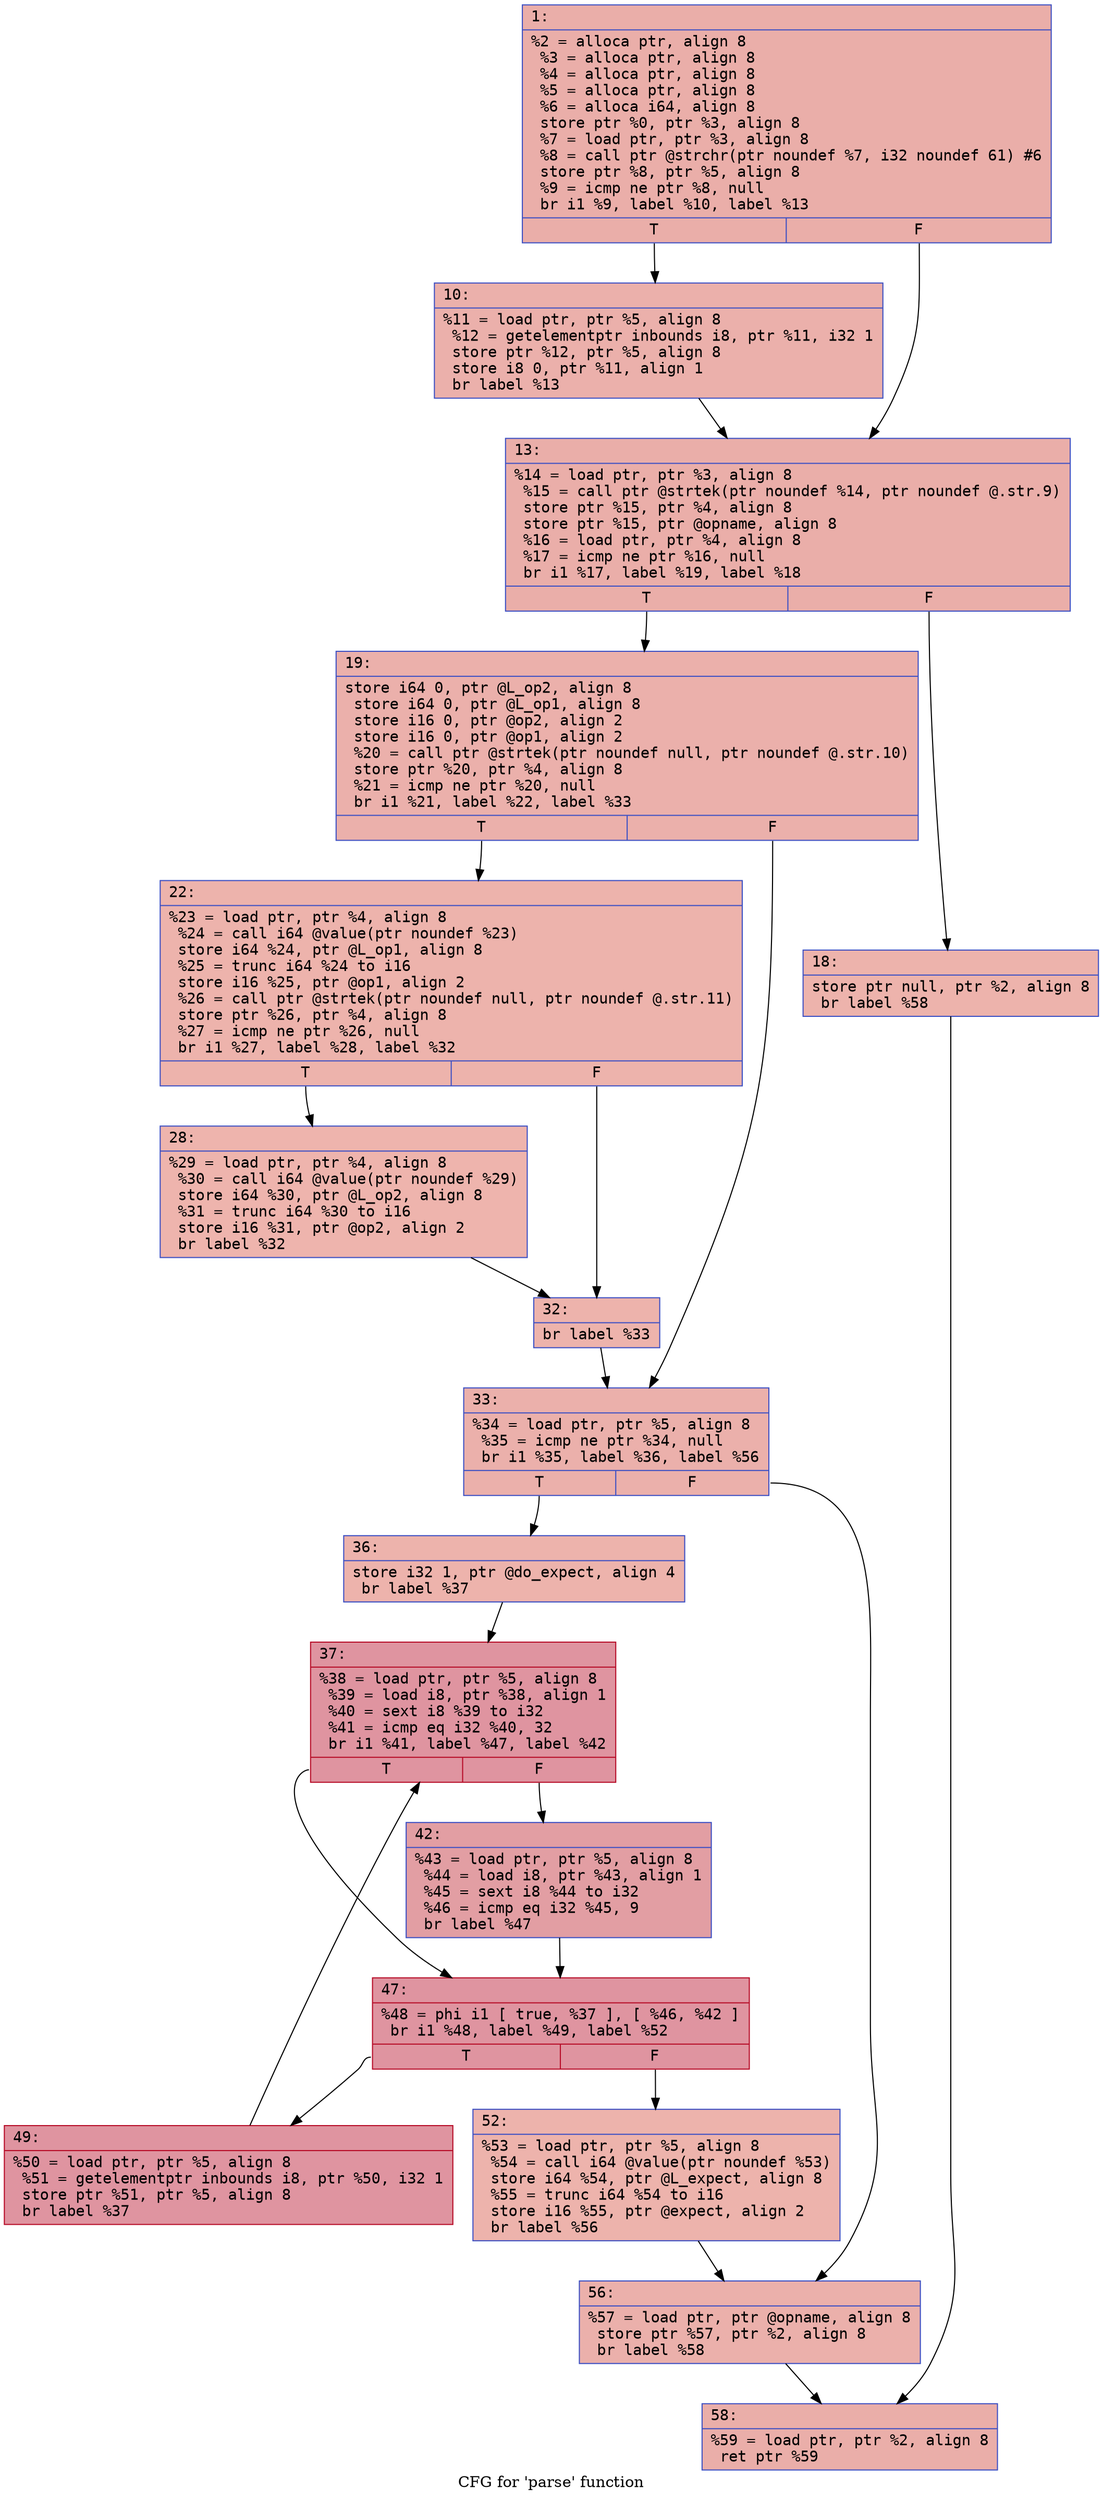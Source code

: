 digraph "CFG for 'parse' function" {
	label="CFG for 'parse' function";

	Node0x600000840910 [shape=record,color="#3d50c3ff", style=filled, fillcolor="#d0473d70" fontname="Courier",label="{1:\l|  %2 = alloca ptr, align 8\l  %3 = alloca ptr, align 8\l  %4 = alloca ptr, align 8\l  %5 = alloca ptr, align 8\l  %6 = alloca i64, align 8\l  store ptr %0, ptr %3, align 8\l  %7 = load ptr, ptr %3, align 8\l  %8 = call ptr @strchr(ptr noundef %7, i32 noundef 61) #6\l  store ptr %8, ptr %5, align 8\l  %9 = icmp ne ptr %8, null\l  br i1 %9, label %10, label %13\l|{<s0>T|<s1>F}}"];
	Node0x600000840910:s0 -> Node0x600000840960[tooltip="1 -> 10\nProbability 62.50%" ];
	Node0x600000840910:s1 -> Node0x6000008409b0[tooltip="1 -> 13\nProbability 37.50%" ];
	Node0x600000840960 [shape=record,color="#3d50c3ff", style=filled, fillcolor="#d24b4070" fontname="Courier",label="{10:\l|  %11 = load ptr, ptr %5, align 8\l  %12 = getelementptr inbounds i8, ptr %11, i32 1\l  store ptr %12, ptr %5, align 8\l  store i8 0, ptr %11, align 1\l  br label %13\l}"];
	Node0x600000840960 -> Node0x6000008409b0[tooltip="10 -> 13\nProbability 100.00%" ];
	Node0x6000008409b0 [shape=record,color="#3d50c3ff", style=filled, fillcolor="#d0473d70" fontname="Courier",label="{13:\l|  %14 = load ptr, ptr %3, align 8\l  %15 = call ptr @strtek(ptr noundef %14, ptr noundef @.str.9)\l  store ptr %15, ptr %4, align 8\l  store ptr %15, ptr @opname, align 8\l  %16 = load ptr, ptr %4, align 8\l  %17 = icmp ne ptr %16, null\l  br i1 %17, label %19, label %18\l|{<s0>T|<s1>F}}"];
	Node0x6000008409b0:s0 -> Node0x600000840a50[tooltip="13 -> 19\nProbability 62.50%" ];
	Node0x6000008409b0:s1 -> Node0x600000840a00[tooltip="13 -> 18\nProbability 37.50%" ];
	Node0x600000840a00 [shape=record,color="#3d50c3ff", style=filled, fillcolor="#d6524470" fontname="Courier",label="{18:\l|  store ptr null, ptr %2, align 8\l  br label %58\l}"];
	Node0x600000840a00 -> Node0x600000840e10[tooltip="18 -> 58\nProbability 100.00%" ];
	Node0x600000840a50 [shape=record,color="#3d50c3ff", style=filled, fillcolor="#d24b4070" fontname="Courier",label="{19:\l|  store i64 0, ptr @L_op2, align 8\l  store i64 0, ptr @L_op1, align 8\l  store i16 0, ptr @op2, align 2\l  store i16 0, ptr @op1, align 2\l  %20 = call ptr @strtek(ptr noundef null, ptr noundef @.str.10)\l  store ptr %20, ptr %4, align 8\l  %21 = icmp ne ptr %20, null\l  br i1 %21, label %22, label %33\l|{<s0>T|<s1>F}}"];
	Node0x600000840a50:s0 -> Node0x600000840aa0[tooltip="19 -> 22\nProbability 62.50%" ];
	Node0x600000840a50:s1 -> Node0x600000840b90[tooltip="19 -> 33\nProbability 37.50%" ];
	Node0x600000840aa0 [shape=record,color="#3d50c3ff", style=filled, fillcolor="#d6524470" fontname="Courier",label="{22:\l|  %23 = load ptr, ptr %4, align 8\l  %24 = call i64 @value(ptr noundef %23)\l  store i64 %24, ptr @L_op1, align 8\l  %25 = trunc i64 %24 to i16\l  store i16 %25, ptr @op1, align 2\l  %26 = call ptr @strtek(ptr noundef null, ptr noundef @.str.11)\l  store ptr %26, ptr %4, align 8\l  %27 = icmp ne ptr %26, null\l  br i1 %27, label %28, label %32\l|{<s0>T|<s1>F}}"];
	Node0x600000840aa0:s0 -> Node0x600000840af0[tooltip="22 -> 28\nProbability 62.50%" ];
	Node0x600000840aa0:s1 -> Node0x600000840b40[tooltip="22 -> 32\nProbability 37.50%" ];
	Node0x600000840af0 [shape=record,color="#3d50c3ff", style=filled, fillcolor="#d8564670" fontname="Courier",label="{28:\l|  %29 = load ptr, ptr %4, align 8\l  %30 = call i64 @value(ptr noundef %29)\l  store i64 %30, ptr @L_op2, align 8\l  %31 = trunc i64 %30 to i16\l  store i16 %31, ptr @op2, align 2\l  br label %32\l}"];
	Node0x600000840af0 -> Node0x600000840b40[tooltip="28 -> 32\nProbability 100.00%" ];
	Node0x600000840b40 [shape=record,color="#3d50c3ff", style=filled, fillcolor="#d6524470" fontname="Courier",label="{32:\l|  br label %33\l}"];
	Node0x600000840b40 -> Node0x600000840b90[tooltip="32 -> 33\nProbability 100.00%" ];
	Node0x600000840b90 [shape=record,color="#3d50c3ff", style=filled, fillcolor="#d24b4070" fontname="Courier",label="{33:\l|  %34 = load ptr, ptr %5, align 8\l  %35 = icmp ne ptr %34, null\l  br i1 %35, label %36, label %56\l|{<s0>T|<s1>F}}"];
	Node0x600000840b90:s0 -> Node0x600000840be0[tooltip="33 -> 36\nProbability 62.50%" ];
	Node0x600000840b90:s1 -> Node0x600000840dc0[tooltip="33 -> 56\nProbability 37.50%" ];
	Node0x600000840be0 [shape=record,color="#3d50c3ff", style=filled, fillcolor="#d6524470" fontname="Courier",label="{36:\l|  store i32 1, ptr @do_expect, align 4\l  br label %37\l}"];
	Node0x600000840be0 -> Node0x600000840c30[tooltip="36 -> 37\nProbability 100.00%" ];
	Node0x600000840c30 [shape=record,color="#b70d28ff", style=filled, fillcolor="#b70d2870" fontname="Courier",label="{37:\l|  %38 = load ptr, ptr %5, align 8\l  %39 = load i8, ptr %38, align 1\l  %40 = sext i8 %39 to i32\l  %41 = icmp eq i32 %40, 32\l  br i1 %41, label %47, label %42\l|{<s0>T|<s1>F}}"];
	Node0x600000840c30:s0 -> Node0x600000840cd0[tooltip="37 -> 47\nProbability 50.00%" ];
	Node0x600000840c30:s1 -> Node0x600000840c80[tooltip="37 -> 42\nProbability 50.00%" ];
	Node0x600000840c80 [shape=record,color="#3d50c3ff", style=filled, fillcolor="#be242e70" fontname="Courier",label="{42:\l|  %43 = load ptr, ptr %5, align 8\l  %44 = load i8, ptr %43, align 1\l  %45 = sext i8 %44 to i32\l  %46 = icmp eq i32 %45, 9\l  br label %47\l}"];
	Node0x600000840c80 -> Node0x600000840cd0[tooltip="42 -> 47\nProbability 100.00%" ];
	Node0x600000840cd0 [shape=record,color="#b70d28ff", style=filled, fillcolor="#b70d2870" fontname="Courier",label="{47:\l|  %48 = phi i1 [ true, %37 ], [ %46, %42 ]\l  br i1 %48, label %49, label %52\l|{<s0>T|<s1>F}}"];
	Node0x600000840cd0:s0 -> Node0x600000840d20[tooltip="47 -> 49\nProbability 96.88%" ];
	Node0x600000840cd0:s1 -> Node0x600000840d70[tooltip="47 -> 52\nProbability 3.12%" ];
	Node0x600000840d20 [shape=record,color="#b70d28ff", style=filled, fillcolor="#b70d2870" fontname="Courier",label="{49:\l|  %50 = load ptr, ptr %5, align 8\l  %51 = getelementptr inbounds i8, ptr %50, i32 1\l  store ptr %51, ptr %5, align 8\l  br label %37\l}"];
	Node0x600000840d20 -> Node0x600000840c30[tooltip="49 -> 37\nProbability 100.00%" ];
	Node0x600000840d70 [shape=record,color="#3d50c3ff", style=filled, fillcolor="#d6524470" fontname="Courier",label="{52:\l|  %53 = load ptr, ptr %5, align 8\l  %54 = call i64 @value(ptr noundef %53)\l  store i64 %54, ptr @L_expect, align 8\l  %55 = trunc i64 %54 to i16\l  store i16 %55, ptr @expect, align 2\l  br label %56\l}"];
	Node0x600000840d70 -> Node0x600000840dc0[tooltip="52 -> 56\nProbability 100.00%" ];
	Node0x600000840dc0 [shape=record,color="#3d50c3ff", style=filled, fillcolor="#d24b4070" fontname="Courier",label="{56:\l|  %57 = load ptr, ptr @opname, align 8\l  store ptr %57, ptr %2, align 8\l  br label %58\l}"];
	Node0x600000840dc0 -> Node0x600000840e10[tooltip="56 -> 58\nProbability 100.00%" ];
	Node0x600000840e10 [shape=record,color="#3d50c3ff", style=filled, fillcolor="#d0473d70" fontname="Courier",label="{58:\l|  %59 = load ptr, ptr %2, align 8\l  ret ptr %59\l}"];
}

